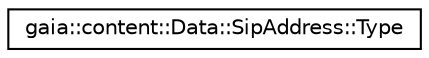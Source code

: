 digraph G
{
  edge [fontname="Helvetica",fontsize="10",labelfontname="Helvetica",labelfontsize="10"];
  node [fontname="Helvetica",fontsize="10",shape=record];
  rankdir=LR;
  Node1 [label="gaia::content::Data::SipAddress::Type",height=0.2,width=0.4,color="black", fillcolor="white", style="filled",URL="$d8/d61/structgaia_1_1content_1_1_data_1_1_sip_address_1_1_type.html",tooltip="The type for SipAddress."];
}
